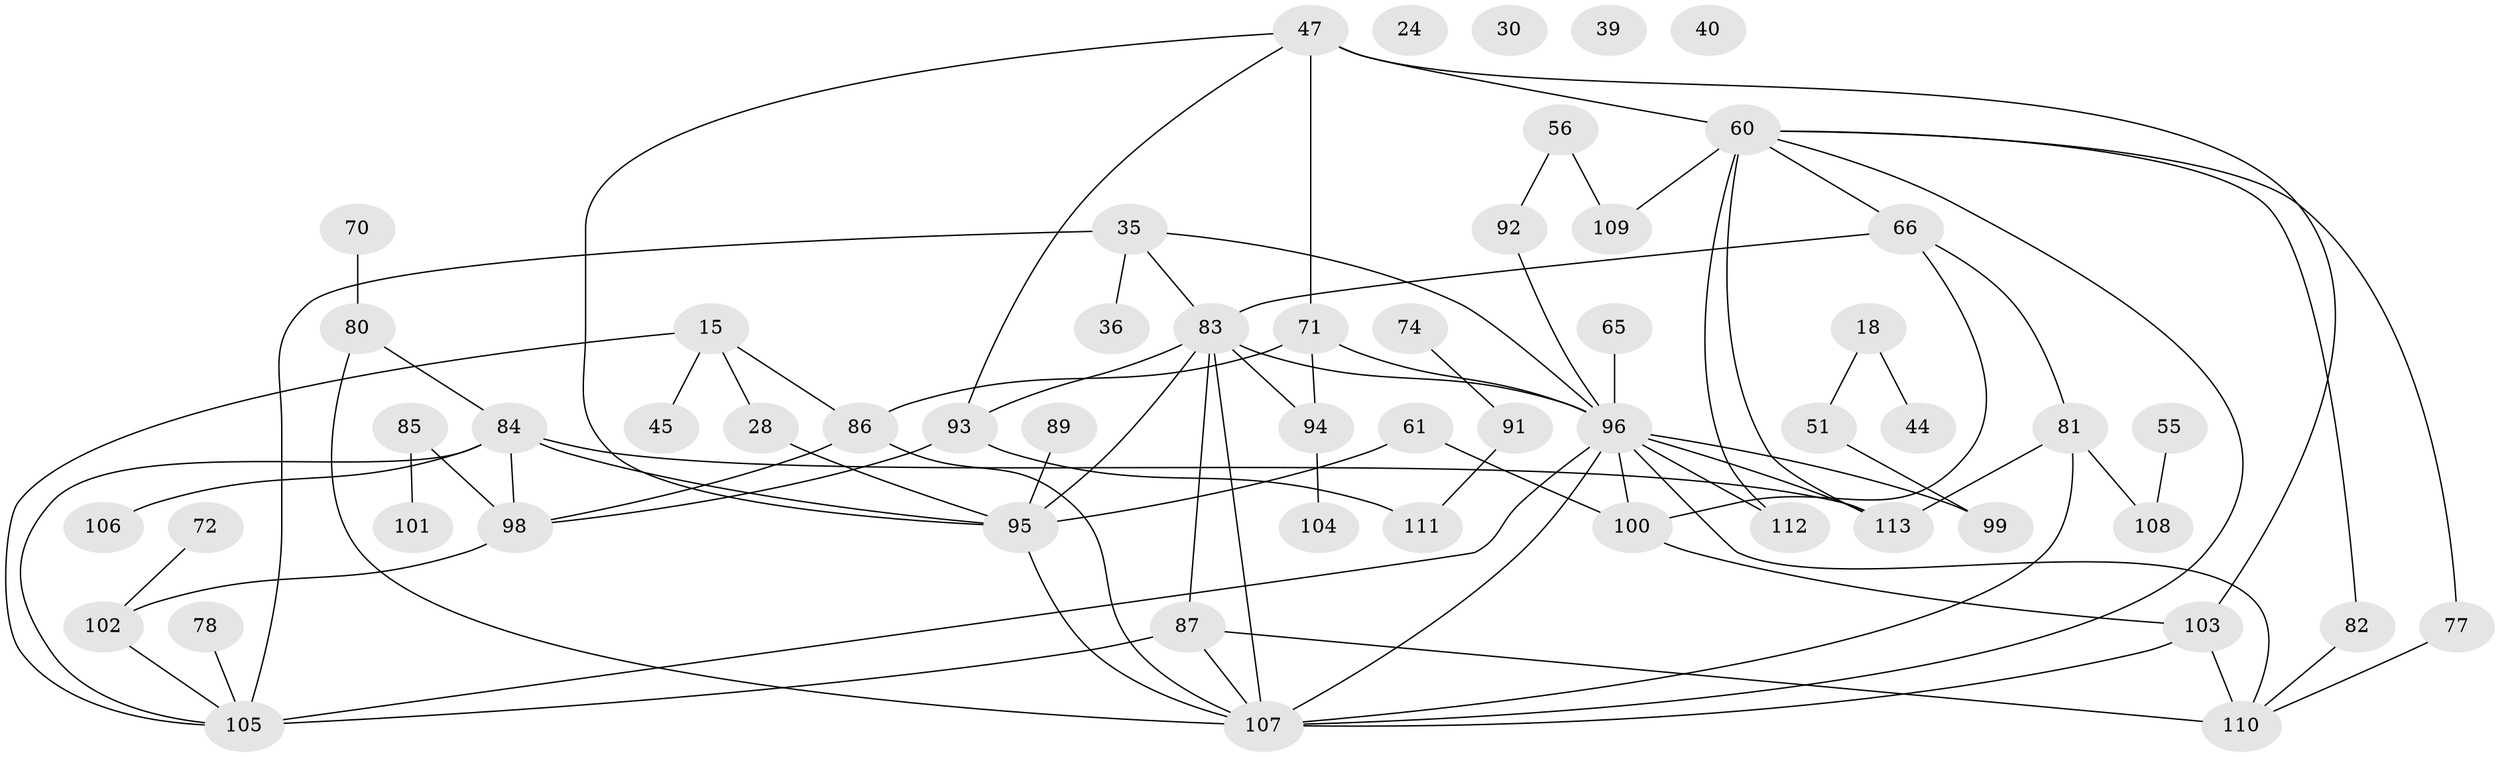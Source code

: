 // original degree distribution, {1: 0.1592920353982301, 3: 0.21238938053097345, 2: 0.2831858407079646, 4: 0.1415929203539823, 5: 0.13274336283185842, 6: 0.02654867256637168, 0: 0.035398230088495575, 7: 0.008849557522123894}
// Generated by graph-tools (version 1.1) at 2025/40/03/09/25 04:40:32]
// undirected, 56 vertices, 84 edges
graph export_dot {
graph [start="1"]
  node [color=gray90,style=filled];
  15;
  18;
  24;
  28;
  30;
  35 [super="+11"];
  36;
  39;
  40;
  44;
  45;
  47 [super="+26"];
  51;
  55;
  56;
  60 [super="+46"];
  61;
  65;
  66 [super="+52"];
  70;
  71 [super="+8+22+4"];
  72;
  74;
  77;
  78;
  80;
  81 [super="+17+50"];
  82 [super="+79+31"];
  83 [super="+38+32"];
  84 [super="+69"];
  85 [super="+21+23+75"];
  86 [super="+43"];
  87 [super="+58"];
  89;
  91;
  92;
  93 [super="+41+3+42"];
  94;
  95 [super="+67"];
  96 [super="+34+62+76"];
  98;
  99;
  100 [super="+19"];
  101;
  102;
  103 [super="+57"];
  104;
  105 [super="+68+97"];
  106;
  107 [super="+63+73"];
  108;
  109;
  110 [super="+53+90"];
  111;
  112;
  113 [super="+13+27+88"];
  15 -- 28;
  15 -- 45;
  15 -- 86;
  15 -- 105;
  18 -- 44;
  18 -- 51;
  28 -- 95;
  35 -- 36 [weight=2];
  35 -- 83 [weight=2];
  35 -- 96;
  35 -- 105;
  47 -- 71;
  47 -- 95;
  47 -- 103;
  47 -- 60;
  47 -- 93;
  51 -- 99;
  55 -- 108;
  56 -- 92;
  56 -- 109;
  60 -- 77;
  60 -- 109;
  60 -- 107 [weight=2];
  60 -- 112;
  60 -- 113 [weight=3];
  60 -- 66;
  60 -- 82;
  61 -- 95;
  61 -- 100;
  65 -- 96;
  66 -- 100 [weight=2];
  66 -- 83 [weight=2];
  66 -- 81;
  70 -- 80;
  71 -- 94;
  71 -- 96;
  71 -- 86;
  72 -- 102;
  74 -- 91;
  77 -- 110;
  78 -- 105;
  80 -- 84;
  80 -- 107 [weight=2];
  81 -- 107 [weight=2];
  81 -- 113 [weight=2];
  81 -- 108;
  82 -- 110;
  83 -- 95 [weight=2];
  83 -- 93;
  83 -- 94;
  83 -- 107 [weight=2];
  83 -- 87;
  83 -- 96;
  84 -- 95;
  84 -- 106;
  84 -- 113;
  84 -- 105;
  84 -- 98;
  85 -- 98;
  85 -- 101;
  86 -- 98;
  86 -- 107;
  87 -- 105 [weight=2];
  87 -- 110 [weight=2];
  87 -- 107 [weight=3];
  89 -- 95;
  91 -- 111;
  92 -- 96;
  93 -- 111;
  93 -- 98;
  94 -- 104;
  95 -- 107;
  96 -- 107;
  96 -- 100 [weight=2];
  96 -- 110;
  96 -- 112;
  96 -- 113;
  96 -- 99;
  96 -- 105;
  98 -- 102;
  100 -- 103;
  102 -- 105;
  103 -- 110;
  103 -- 107 [weight=2];
}
